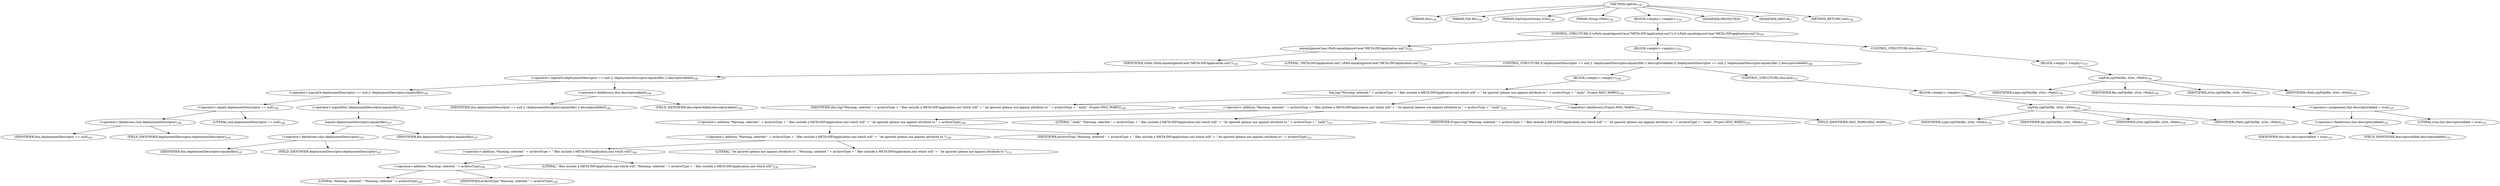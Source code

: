 digraph "zipFile" {  
"150" [label = <(METHOD,zipFile)<SUB>138</SUB>> ]
"12" [label = <(PARAM,this)<SUB>138</SUB>> ]
"151" [label = <(PARAM,File file)<SUB>138</SUB>> ]
"152" [label = <(PARAM,ZipOutputStream zOut)<SUB>138</SUB>> ]
"153" [label = <(PARAM,String vPath)<SUB>138</SUB>> ]
"154" [label = <(BLOCK,&lt;empty&gt;,&lt;empty&gt;)<SUB>139</SUB>> ]
"155" [label = <(CONTROL_STRUCTURE,if (vPath.equalsIgnoreCase(&quot;META-INF/application.xml&quot;)),if (vPath.equalsIgnoreCase(&quot;META-INF/application.xml&quot;)))<SUB>145</SUB>> ]
"156" [label = <(equalsIgnoreCase,vPath.equalsIgnoreCase(&quot;META-INF/application.xml&quot;))<SUB>145</SUB>> ]
"157" [label = <(IDENTIFIER,vPath,vPath.equalsIgnoreCase(&quot;META-INF/application.xml&quot;))<SUB>145</SUB>> ]
"158" [label = <(LITERAL,&quot;META-INF/application.xml&quot;,vPath.equalsIgnoreCase(&quot;META-INF/application.xml&quot;))<SUB>145</SUB>> ]
"159" [label = <(BLOCK,&lt;empty&gt;,&lt;empty&gt;)<SUB>145</SUB>> ]
"160" [label = <(CONTROL_STRUCTURE,if (deploymentDescriptor == null || !deploymentDescriptor.equals(file) || descriptorAdded),if (deploymentDescriptor == null || !deploymentDescriptor.equals(file) || descriptorAdded))<SUB>146</SUB>> ]
"161" [label = <(&lt;operator&gt;.logicalOr,deploymentDescriptor == null || !deploymentDescriptor.equals(file) || descriptorAdded)<SUB>146</SUB>> ]
"162" [label = <(&lt;operator&gt;.logicalOr,deploymentDescriptor == null || !deploymentDescriptor.equals(file))<SUB>146</SUB>> ]
"163" [label = <(&lt;operator&gt;.equals,deploymentDescriptor == null)<SUB>146</SUB>> ]
"164" [label = <(&lt;operator&gt;.fieldAccess,this.deploymentDescriptor)<SUB>146</SUB>> ]
"165" [label = <(IDENTIFIER,this,deploymentDescriptor == null)<SUB>146</SUB>> ]
"166" [label = <(FIELD_IDENTIFIER,deploymentDescriptor,deploymentDescriptor)<SUB>146</SUB>> ]
"167" [label = <(LITERAL,null,deploymentDescriptor == null)<SUB>146</SUB>> ]
"168" [label = <(&lt;operator&gt;.logicalNot,!deploymentDescriptor.equals(file))<SUB>147</SUB>> ]
"169" [label = <(equals,deploymentDescriptor.equals(file))<SUB>147</SUB>> ]
"170" [label = <(&lt;operator&gt;.fieldAccess,this.deploymentDescriptor)<SUB>147</SUB>> ]
"171" [label = <(IDENTIFIER,this,deploymentDescriptor.equals(file))<SUB>147</SUB>> ]
"172" [label = <(FIELD_IDENTIFIER,deploymentDescriptor,deploymentDescriptor)<SUB>147</SUB>> ]
"173" [label = <(IDENTIFIER,file,deploymentDescriptor.equals(file))<SUB>147</SUB>> ]
"174" [label = <(&lt;operator&gt;.fieldAccess,this.descriptorAdded)<SUB>148</SUB>> ]
"175" [label = <(IDENTIFIER,this,deploymentDescriptor == null || !deploymentDescriptor.equals(file) || descriptorAdded)<SUB>148</SUB>> ]
"176" [label = <(FIELD_IDENTIFIER,descriptorAdded,descriptorAdded)<SUB>148</SUB>> ]
"177" [label = <(BLOCK,&lt;empty&gt;,&lt;empty&gt;)<SUB>148</SUB>> ]
"178" [label = <(log,log(&quot;Warning: selected &quot; + archiveType + &quot; files include a META-INF/application.xml which will&quot; + &quot; be ignored (please use appxml attribute to &quot; + archiveType + &quot; task)&quot;, Project.MSG_WARN))<SUB>149</SUB>> ]
"11" [label = <(IDENTIFIER,this,log(&quot;Warning: selected &quot; + archiveType + &quot; files include a META-INF/application.xml which will&quot; + &quot; be ignored (please use appxml attribute to &quot; + archiveType + &quot; task)&quot;, Project.MSG_WARN))<SUB>149</SUB>> ]
"179" [label = <(&lt;operator&gt;.addition,&quot;Warning: selected &quot; + archiveType + &quot; files include a META-INF/application.xml which will&quot; + &quot; be ignored (please use appxml attribute to &quot; + archiveType + &quot; task)&quot;)<SUB>149</SUB>> ]
"180" [label = <(&lt;operator&gt;.addition,&quot;Warning: selected &quot; + archiveType + &quot; files include a META-INF/application.xml which will&quot; + &quot; be ignored (please use appxml attribute to &quot; + archiveType)<SUB>149</SUB>> ]
"181" [label = <(&lt;operator&gt;.addition,&quot;Warning: selected &quot; + archiveType + &quot; files include a META-INF/application.xml which will&quot; + &quot; be ignored (please use appxml attribute to &quot;)<SUB>149</SUB>> ]
"182" [label = <(&lt;operator&gt;.addition,&quot;Warning: selected &quot; + archiveType + &quot; files include a META-INF/application.xml which will&quot;)<SUB>149</SUB>> ]
"183" [label = <(&lt;operator&gt;.addition,&quot;Warning: selected &quot; + archiveType)<SUB>149</SUB>> ]
"184" [label = <(LITERAL,&quot;Warning: selected &quot;,&quot;Warning: selected &quot; + archiveType)<SUB>149</SUB>> ]
"185" [label = <(IDENTIFIER,archiveType,&quot;Warning: selected &quot; + archiveType)<SUB>149</SUB>> ]
"186" [label = <(LITERAL,&quot; files include a META-INF/application.xml which will&quot;,&quot;Warning: selected &quot; + archiveType + &quot; files include a META-INF/application.xml which will&quot;)<SUB>150</SUB>> ]
"187" [label = <(LITERAL,&quot; be ignored (please use appxml attribute to &quot;,&quot;Warning: selected &quot; + archiveType + &quot; files include a META-INF/application.xml which will&quot; + &quot; be ignored (please use appxml attribute to &quot;)<SUB>151</SUB>> ]
"188" [label = <(IDENTIFIER,archiveType,&quot;Warning: selected &quot; + archiveType + &quot; files include a META-INF/application.xml which will&quot; + &quot; be ignored (please use appxml attribute to &quot; + archiveType)<SUB>152</SUB>> ]
"189" [label = <(LITERAL,&quot; task)&quot;,&quot;Warning: selected &quot; + archiveType + &quot; files include a META-INF/application.xml which will&quot; + &quot; be ignored (please use appxml attribute to &quot; + archiveType + &quot; task)&quot;)<SUB>152</SUB>> ]
"190" [label = <(&lt;operator&gt;.fieldAccess,Project.MSG_WARN)<SUB>152</SUB>> ]
"191" [label = <(IDENTIFIER,Project,log(&quot;Warning: selected &quot; + archiveType + &quot; files include a META-INF/application.xml which will&quot; + &quot; be ignored (please use appxml attribute to &quot; + archiveType + &quot; task)&quot;, Project.MSG_WARN))<SUB>152</SUB>> ]
"192" [label = <(FIELD_IDENTIFIER,MSG_WARN,MSG_WARN)<SUB>152</SUB>> ]
"193" [label = <(CONTROL_STRUCTURE,else,else)<SUB>153</SUB>> ]
"194" [label = <(BLOCK,&lt;empty&gt;,&lt;empty&gt;)<SUB>153</SUB>> ]
"195" [label = <(zipFile,zipFile(file, zOut, vPath))<SUB>154</SUB>> ]
"196" [label = <(IDENTIFIER,super,zipFile(file, zOut, vPath))<SUB>154</SUB>> ]
"197" [label = <(IDENTIFIER,file,zipFile(file, zOut, vPath))<SUB>154</SUB>> ]
"198" [label = <(IDENTIFIER,zOut,zipFile(file, zOut, vPath))<SUB>154</SUB>> ]
"199" [label = <(IDENTIFIER,vPath,zipFile(file, zOut, vPath))<SUB>154</SUB>> ]
"200" [label = <(&lt;operator&gt;.assignment,this.descriptorAdded = true)<SUB>155</SUB>> ]
"201" [label = <(&lt;operator&gt;.fieldAccess,this.descriptorAdded)<SUB>155</SUB>> ]
"202" [label = <(IDENTIFIER,this,this.descriptorAdded = true)<SUB>155</SUB>> ]
"203" [label = <(FIELD_IDENTIFIER,descriptorAdded,descriptorAdded)<SUB>155</SUB>> ]
"204" [label = <(LITERAL,true,this.descriptorAdded = true)<SUB>155</SUB>> ]
"205" [label = <(CONTROL_STRUCTURE,else,else)<SUB>157</SUB>> ]
"206" [label = <(BLOCK,&lt;empty&gt;,&lt;empty&gt;)<SUB>157</SUB>> ]
"207" [label = <(zipFile,zipFile(file, zOut, vPath))<SUB>158</SUB>> ]
"208" [label = <(IDENTIFIER,super,zipFile(file, zOut, vPath))<SUB>158</SUB>> ]
"209" [label = <(IDENTIFIER,file,zipFile(file, zOut, vPath))<SUB>158</SUB>> ]
"210" [label = <(IDENTIFIER,zOut,zipFile(file, zOut, vPath))<SUB>158</SUB>> ]
"211" [label = <(IDENTIFIER,vPath,zipFile(file, zOut, vPath))<SUB>158</SUB>> ]
"212" [label = <(MODIFIER,PROTECTED)> ]
"213" [label = <(MODIFIER,VIRTUAL)> ]
"214" [label = <(METHOD_RETURN,void)<SUB>138</SUB>> ]
  "150" -> "12" 
  "150" -> "151" 
  "150" -> "152" 
  "150" -> "153" 
  "150" -> "154" 
  "150" -> "212" 
  "150" -> "213" 
  "150" -> "214" 
  "154" -> "155" 
  "155" -> "156" 
  "155" -> "159" 
  "155" -> "205" 
  "156" -> "157" 
  "156" -> "158" 
  "159" -> "160" 
  "160" -> "161" 
  "160" -> "177" 
  "160" -> "193" 
  "161" -> "162" 
  "161" -> "174" 
  "162" -> "163" 
  "162" -> "168" 
  "163" -> "164" 
  "163" -> "167" 
  "164" -> "165" 
  "164" -> "166" 
  "168" -> "169" 
  "169" -> "170" 
  "169" -> "173" 
  "170" -> "171" 
  "170" -> "172" 
  "174" -> "175" 
  "174" -> "176" 
  "177" -> "178" 
  "178" -> "11" 
  "178" -> "179" 
  "178" -> "190" 
  "179" -> "180" 
  "179" -> "189" 
  "180" -> "181" 
  "180" -> "188" 
  "181" -> "182" 
  "181" -> "187" 
  "182" -> "183" 
  "182" -> "186" 
  "183" -> "184" 
  "183" -> "185" 
  "190" -> "191" 
  "190" -> "192" 
  "193" -> "194" 
  "194" -> "195" 
  "194" -> "200" 
  "195" -> "196" 
  "195" -> "197" 
  "195" -> "198" 
  "195" -> "199" 
  "200" -> "201" 
  "200" -> "204" 
  "201" -> "202" 
  "201" -> "203" 
  "205" -> "206" 
  "206" -> "207" 
  "207" -> "208" 
  "207" -> "209" 
  "207" -> "210" 
  "207" -> "211" 
}
